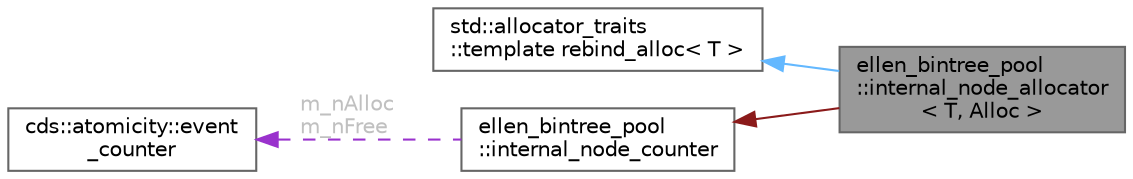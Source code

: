digraph "ellen_bintree_pool::internal_node_allocator&lt; T, Alloc &gt;"
{
 // LATEX_PDF_SIZE
  bgcolor="transparent";
  edge [fontname=Helvetica,fontsize=10,labelfontname=Helvetica,labelfontsize=10];
  node [fontname=Helvetica,fontsize=10,shape=box,height=0.2,width=0.4];
  rankdir="LR";
  Node1 [id="Node000001",label="ellen_bintree_pool\l::internal_node_allocator\l\< T, Alloc \>",height=0.2,width=0.4,color="gray40", fillcolor="grey60", style="filled", fontcolor="black",tooltip=" "];
  Node2 -> Node1 [id="edge4_Node000001_Node000002",dir="back",color="steelblue1",style="solid",tooltip=" "];
  Node2 [id="Node000002",label="std::allocator_traits\l::template rebind_alloc\< T \>",height=0.2,width=0.4,color="gray40", fillcolor="white", style="filled",tooltip=" "];
  Node3 -> Node1 [id="edge5_Node000001_Node000003",dir="back",color="firebrick4",style="solid",tooltip=" "];
  Node3 [id="Node000003",label="ellen_bintree_pool\l::internal_node_counter",height=0.2,width=0.4,color="gray40", fillcolor="white", style="filled",URL="$structellen__bintree__pool_1_1internal__node__counter.html",tooltip=" "];
  Node4 -> Node3 [id="edge6_Node000003_Node000004",dir="back",color="darkorchid3",style="dashed",tooltip=" ",label=" m_nAlloc\nm_nFree",fontcolor="grey" ];
  Node4 [id="Node000004",label="cds::atomicity::event\l_counter",height=0.2,width=0.4,color="gray40", fillcolor="white", style="filled",URL="$classcds_1_1atomicity_1_1event__counter.html",tooltip="Atomic event counter."];
}
